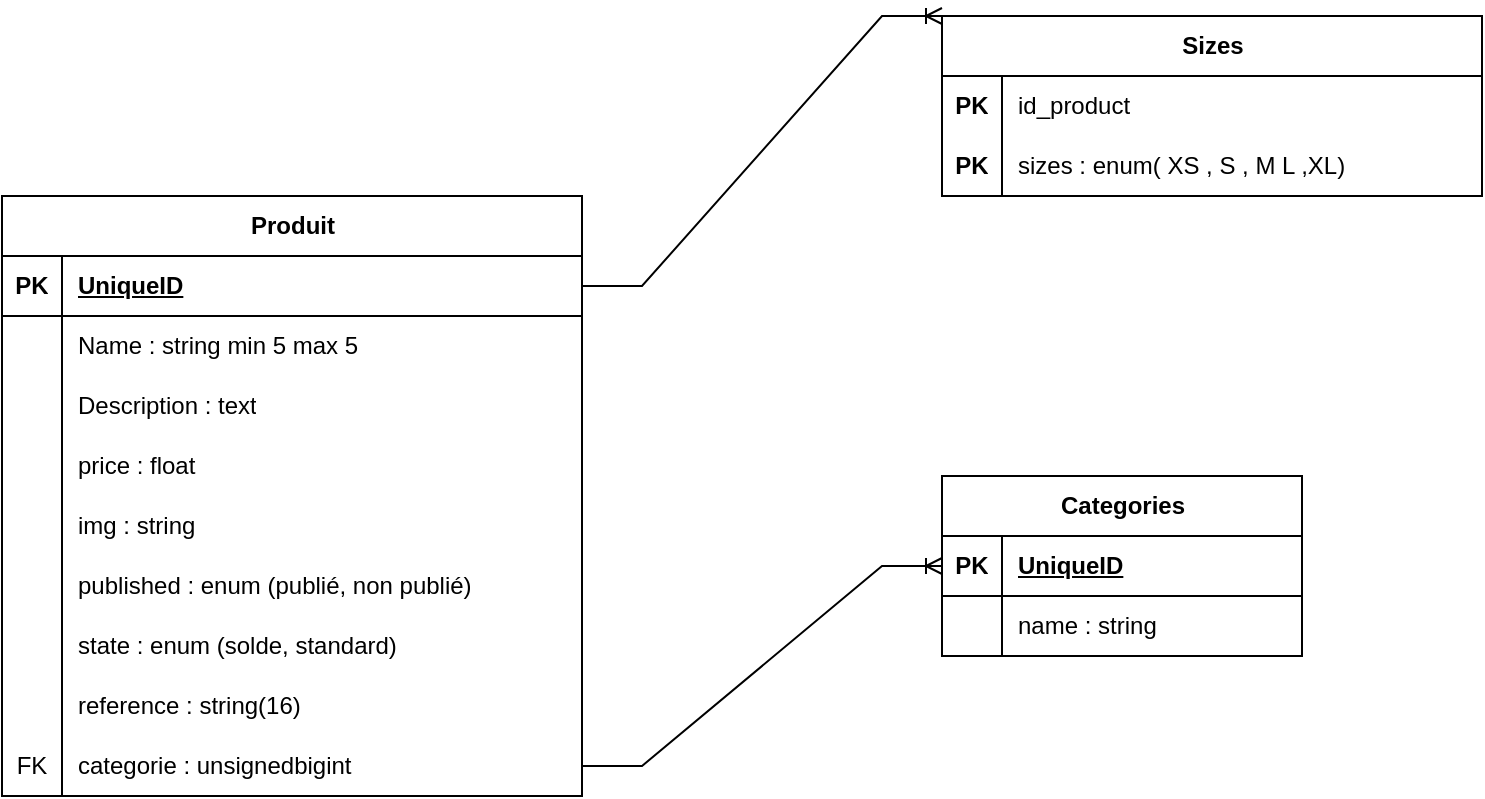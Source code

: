 <mxfile version="21.2.1" type="github">
  <diagram name="Page-1" id="zOVsnudzyGR75_qF9xTC">
    <mxGraphModel dx="924" dy="672" grid="1" gridSize="10" guides="1" tooltips="1" connect="1" arrows="1" fold="1" page="1" pageScale="1" pageWidth="827" pageHeight="1169" math="0" shadow="0">
      <root>
        <mxCell id="0" />
        <mxCell id="1" parent="0" />
        <mxCell id="lpolJBx7F5UJxrc-kWk5-1" value="Produit" style="shape=table;startSize=30;container=1;collapsible=1;childLayout=tableLayout;fixedRows=1;rowLines=0;fontStyle=1;align=center;resizeLast=1;html=1;" parent="1" vertex="1">
          <mxGeometry x="10" y="190" width="290" height="300" as="geometry" />
        </mxCell>
        <mxCell id="lpolJBx7F5UJxrc-kWk5-2" value="" style="shape=tableRow;horizontal=0;startSize=0;swimlaneHead=0;swimlaneBody=0;fillColor=none;collapsible=0;dropTarget=0;points=[[0,0.5],[1,0.5]];portConstraint=eastwest;top=0;left=0;right=0;bottom=1;" parent="lpolJBx7F5UJxrc-kWk5-1" vertex="1">
          <mxGeometry y="30" width="290" height="30" as="geometry" />
        </mxCell>
        <mxCell id="lpolJBx7F5UJxrc-kWk5-3" value="PK" style="shape=partialRectangle;connectable=0;fillColor=none;top=0;left=0;bottom=0;right=0;fontStyle=1;overflow=hidden;whiteSpace=wrap;html=1;" parent="lpolJBx7F5UJxrc-kWk5-2" vertex="1">
          <mxGeometry width="30" height="30" as="geometry">
            <mxRectangle width="30" height="30" as="alternateBounds" />
          </mxGeometry>
        </mxCell>
        <mxCell id="lpolJBx7F5UJxrc-kWk5-4" value="UniqueID" style="shape=partialRectangle;connectable=0;fillColor=none;top=0;left=0;bottom=0;right=0;align=left;spacingLeft=6;fontStyle=5;overflow=hidden;whiteSpace=wrap;html=1;" parent="lpolJBx7F5UJxrc-kWk5-2" vertex="1">
          <mxGeometry x="30" width="260" height="30" as="geometry">
            <mxRectangle width="260" height="30" as="alternateBounds" />
          </mxGeometry>
        </mxCell>
        <mxCell id="lpolJBx7F5UJxrc-kWk5-5" value="" style="shape=tableRow;horizontal=0;startSize=0;swimlaneHead=0;swimlaneBody=0;fillColor=none;collapsible=0;dropTarget=0;points=[[0,0.5],[1,0.5]];portConstraint=eastwest;top=0;left=0;right=0;bottom=0;" parent="lpolJBx7F5UJxrc-kWk5-1" vertex="1">
          <mxGeometry y="60" width="290" height="30" as="geometry" />
        </mxCell>
        <mxCell id="lpolJBx7F5UJxrc-kWk5-6" value="" style="shape=partialRectangle;connectable=0;fillColor=none;top=0;left=0;bottom=0;right=0;editable=1;overflow=hidden;whiteSpace=wrap;html=1;" parent="lpolJBx7F5UJxrc-kWk5-5" vertex="1">
          <mxGeometry width="30" height="30" as="geometry">
            <mxRectangle width="30" height="30" as="alternateBounds" />
          </mxGeometry>
        </mxCell>
        <mxCell id="lpolJBx7F5UJxrc-kWk5-7" value="Name : string min 5 max 5" style="shape=partialRectangle;connectable=0;fillColor=none;top=0;left=0;bottom=0;right=0;align=left;spacingLeft=6;overflow=hidden;whiteSpace=wrap;html=1;" parent="lpolJBx7F5UJxrc-kWk5-5" vertex="1">
          <mxGeometry x="30" width="260" height="30" as="geometry">
            <mxRectangle width="260" height="30" as="alternateBounds" />
          </mxGeometry>
        </mxCell>
        <mxCell id="lpolJBx7F5UJxrc-kWk5-8" value="" style="shape=tableRow;horizontal=0;startSize=0;swimlaneHead=0;swimlaneBody=0;fillColor=none;collapsible=0;dropTarget=0;points=[[0,0.5],[1,0.5]];portConstraint=eastwest;top=0;left=0;right=0;bottom=0;" parent="lpolJBx7F5UJxrc-kWk5-1" vertex="1">
          <mxGeometry y="90" width="290" height="30" as="geometry" />
        </mxCell>
        <mxCell id="lpolJBx7F5UJxrc-kWk5-9" value="" style="shape=partialRectangle;connectable=0;fillColor=none;top=0;left=0;bottom=0;right=0;editable=1;overflow=hidden;whiteSpace=wrap;html=1;" parent="lpolJBx7F5UJxrc-kWk5-8" vertex="1">
          <mxGeometry width="30" height="30" as="geometry">
            <mxRectangle width="30" height="30" as="alternateBounds" />
          </mxGeometry>
        </mxCell>
        <mxCell id="lpolJBx7F5UJxrc-kWk5-10" value="Description : text" style="shape=partialRectangle;connectable=0;fillColor=none;top=0;left=0;bottom=0;right=0;align=left;spacingLeft=6;overflow=hidden;whiteSpace=wrap;html=1;" parent="lpolJBx7F5UJxrc-kWk5-8" vertex="1">
          <mxGeometry x="30" width="260" height="30" as="geometry">
            <mxRectangle width="260" height="30" as="alternateBounds" />
          </mxGeometry>
        </mxCell>
        <mxCell id="lpolJBx7F5UJxrc-kWk5-11" value="" style="shape=tableRow;horizontal=0;startSize=0;swimlaneHead=0;swimlaneBody=0;fillColor=none;collapsible=0;dropTarget=0;points=[[0,0.5],[1,0.5]];portConstraint=eastwest;top=0;left=0;right=0;bottom=0;" parent="lpolJBx7F5UJxrc-kWk5-1" vertex="1">
          <mxGeometry y="120" width="290" height="30" as="geometry" />
        </mxCell>
        <mxCell id="lpolJBx7F5UJxrc-kWk5-12" value="" style="shape=partialRectangle;connectable=0;fillColor=none;top=0;left=0;bottom=0;right=0;editable=1;overflow=hidden;whiteSpace=wrap;html=1;" parent="lpolJBx7F5UJxrc-kWk5-11" vertex="1">
          <mxGeometry width="30" height="30" as="geometry">
            <mxRectangle width="30" height="30" as="alternateBounds" />
          </mxGeometry>
        </mxCell>
        <mxCell id="lpolJBx7F5UJxrc-kWk5-13" value="price : float" style="shape=partialRectangle;connectable=0;fillColor=none;top=0;left=0;bottom=0;right=0;align=left;spacingLeft=6;overflow=hidden;whiteSpace=wrap;html=1;" parent="lpolJBx7F5UJxrc-kWk5-11" vertex="1">
          <mxGeometry x="30" width="260" height="30" as="geometry">
            <mxRectangle width="260" height="30" as="alternateBounds" />
          </mxGeometry>
        </mxCell>
        <mxCell id="DfL28QiivclrzjFDU_B1-1" value="" style="shape=tableRow;horizontal=0;startSize=0;swimlaneHead=0;swimlaneBody=0;fillColor=none;collapsible=0;dropTarget=0;points=[[0,0.5],[1,0.5]];portConstraint=eastwest;top=0;left=0;right=0;bottom=0;" parent="lpolJBx7F5UJxrc-kWk5-1" vertex="1">
          <mxGeometry y="150" width="290" height="30" as="geometry" />
        </mxCell>
        <mxCell id="DfL28QiivclrzjFDU_B1-2" value="" style="shape=partialRectangle;connectable=0;fillColor=none;top=0;left=0;bottom=0;right=0;editable=1;overflow=hidden;whiteSpace=wrap;html=1;" parent="DfL28QiivclrzjFDU_B1-1" vertex="1">
          <mxGeometry width="30" height="30" as="geometry">
            <mxRectangle width="30" height="30" as="alternateBounds" />
          </mxGeometry>
        </mxCell>
        <mxCell id="DfL28QiivclrzjFDU_B1-3" value="img : string" style="shape=partialRectangle;connectable=0;fillColor=none;top=0;left=0;bottom=0;right=0;align=left;spacingLeft=6;overflow=hidden;whiteSpace=wrap;html=1;" parent="DfL28QiivclrzjFDU_B1-1" vertex="1">
          <mxGeometry x="30" width="260" height="30" as="geometry">
            <mxRectangle width="260" height="30" as="alternateBounds" />
          </mxGeometry>
        </mxCell>
        <mxCell id="DfL28QiivclrzjFDU_B1-4" value="" style="shape=tableRow;horizontal=0;startSize=0;swimlaneHead=0;swimlaneBody=0;fillColor=none;collapsible=0;dropTarget=0;points=[[0,0.5],[1,0.5]];portConstraint=eastwest;top=0;left=0;right=0;bottom=0;" parent="lpolJBx7F5UJxrc-kWk5-1" vertex="1">
          <mxGeometry y="180" width="290" height="30" as="geometry" />
        </mxCell>
        <mxCell id="DfL28QiivclrzjFDU_B1-5" value="" style="shape=partialRectangle;connectable=0;fillColor=none;top=0;left=0;bottom=0;right=0;editable=1;overflow=hidden;whiteSpace=wrap;html=1;" parent="DfL28QiivclrzjFDU_B1-4" vertex="1">
          <mxGeometry width="30" height="30" as="geometry">
            <mxRectangle width="30" height="30" as="alternateBounds" />
          </mxGeometry>
        </mxCell>
        <mxCell id="DfL28QiivclrzjFDU_B1-6" value="published : enum (publié, non publié)" style="shape=partialRectangle;connectable=0;fillColor=none;top=0;left=0;bottom=0;right=0;align=left;spacingLeft=6;overflow=hidden;whiteSpace=wrap;html=1;" parent="DfL28QiivclrzjFDU_B1-4" vertex="1">
          <mxGeometry x="30" width="260" height="30" as="geometry">
            <mxRectangle width="260" height="30" as="alternateBounds" />
          </mxGeometry>
        </mxCell>
        <mxCell id="DfL28QiivclrzjFDU_B1-7" value="" style="shape=tableRow;horizontal=0;startSize=0;swimlaneHead=0;swimlaneBody=0;fillColor=none;collapsible=0;dropTarget=0;points=[[0,0.5],[1,0.5]];portConstraint=eastwest;top=0;left=0;right=0;bottom=0;" parent="lpolJBx7F5UJxrc-kWk5-1" vertex="1">
          <mxGeometry y="210" width="290" height="30" as="geometry" />
        </mxCell>
        <mxCell id="DfL28QiivclrzjFDU_B1-8" value="" style="shape=partialRectangle;connectable=0;fillColor=none;top=0;left=0;bottom=0;right=0;editable=1;overflow=hidden;whiteSpace=wrap;html=1;" parent="DfL28QiivclrzjFDU_B1-7" vertex="1">
          <mxGeometry width="30" height="30" as="geometry">
            <mxRectangle width="30" height="30" as="alternateBounds" />
          </mxGeometry>
        </mxCell>
        <mxCell id="DfL28QiivclrzjFDU_B1-9" value="state : enum (solde, standard)" style="shape=partialRectangle;connectable=0;fillColor=none;top=0;left=0;bottom=0;right=0;align=left;spacingLeft=6;overflow=hidden;whiteSpace=wrap;html=1;" parent="DfL28QiivclrzjFDU_B1-7" vertex="1">
          <mxGeometry x="30" width="260" height="30" as="geometry">
            <mxRectangle width="260" height="30" as="alternateBounds" />
          </mxGeometry>
        </mxCell>
        <mxCell id="DfL28QiivclrzjFDU_B1-10" value="" style="shape=tableRow;horizontal=0;startSize=0;swimlaneHead=0;swimlaneBody=0;fillColor=none;collapsible=0;dropTarget=0;points=[[0,0.5],[1,0.5]];portConstraint=eastwest;top=0;left=0;right=0;bottom=0;" parent="lpolJBx7F5UJxrc-kWk5-1" vertex="1">
          <mxGeometry y="240" width="290" height="30" as="geometry" />
        </mxCell>
        <mxCell id="DfL28QiivclrzjFDU_B1-11" value="" style="shape=partialRectangle;connectable=0;fillColor=none;top=0;left=0;bottom=0;right=0;editable=1;overflow=hidden;whiteSpace=wrap;html=1;" parent="DfL28QiivclrzjFDU_B1-10" vertex="1">
          <mxGeometry width="30" height="30" as="geometry">
            <mxRectangle width="30" height="30" as="alternateBounds" />
          </mxGeometry>
        </mxCell>
        <mxCell id="DfL28QiivclrzjFDU_B1-12" value="reference : string(16)" style="shape=partialRectangle;connectable=0;fillColor=none;top=0;left=0;bottom=0;right=0;align=left;spacingLeft=6;overflow=hidden;whiteSpace=wrap;html=1;" parent="DfL28QiivclrzjFDU_B1-10" vertex="1">
          <mxGeometry x="30" width="260" height="30" as="geometry">
            <mxRectangle width="260" height="30" as="alternateBounds" />
          </mxGeometry>
        </mxCell>
        <mxCell id="DfL28QiivclrzjFDU_B1-13" value="" style="shape=tableRow;horizontal=0;startSize=0;swimlaneHead=0;swimlaneBody=0;fillColor=none;collapsible=0;dropTarget=0;points=[[0,0.5],[1,0.5]];portConstraint=eastwest;top=0;left=0;right=0;bottom=0;" parent="lpolJBx7F5UJxrc-kWk5-1" vertex="1">
          <mxGeometry y="270" width="290" height="30" as="geometry" />
        </mxCell>
        <mxCell id="DfL28QiivclrzjFDU_B1-14" value="FK" style="shape=partialRectangle;connectable=0;fillColor=none;top=0;left=0;bottom=0;right=0;editable=1;overflow=hidden;whiteSpace=wrap;html=1;" parent="DfL28QiivclrzjFDU_B1-13" vertex="1">
          <mxGeometry width="30" height="30" as="geometry">
            <mxRectangle width="30" height="30" as="alternateBounds" />
          </mxGeometry>
        </mxCell>
        <mxCell id="DfL28QiivclrzjFDU_B1-15" value="categorie : unsignedbigint" style="shape=partialRectangle;connectable=0;fillColor=none;top=0;left=0;bottom=0;right=0;align=left;spacingLeft=6;overflow=hidden;whiteSpace=wrap;html=1;" parent="DfL28QiivclrzjFDU_B1-13" vertex="1">
          <mxGeometry x="30" width="260" height="30" as="geometry">
            <mxRectangle width="260" height="30" as="alternateBounds" />
          </mxGeometry>
        </mxCell>
        <mxCell id="DfL28QiivclrzjFDU_B1-16" value="Categories" style="shape=table;startSize=30;container=1;collapsible=1;childLayout=tableLayout;fixedRows=1;rowLines=0;fontStyle=1;align=center;resizeLast=1;html=1;" parent="1" vertex="1">
          <mxGeometry x="480" y="330" width="180" height="90" as="geometry" />
        </mxCell>
        <mxCell id="DfL28QiivclrzjFDU_B1-17" value="" style="shape=tableRow;horizontal=0;startSize=0;swimlaneHead=0;swimlaneBody=0;fillColor=none;collapsible=0;dropTarget=0;points=[[0,0.5],[1,0.5]];portConstraint=eastwest;top=0;left=0;right=0;bottom=1;" parent="DfL28QiivclrzjFDU_B1-16" vertex="1">
          <mxGeometry y="30" width="180" height="30" as="geometry" />
        </mxCell>
        <mxCell id="DfL28QiivclrzjFDU_B1-18" value="PK" style="shape=partialRectangle;connectable=0;fillColor=none;top=0;left=0;bottom=0;right=0;fontStyle=1;overflow=hidden;whiteSpace=wrap;html=1;" parent="DfL28QiivclrzjFDU_B1-17" vertex="1">
          <mxGeometry width="30" height="30" as="geometry">
            <mxRectangle width="30" height="30" as="alternateBounds" />
          </mxGeometry>
        </mxCell>
        <mxCell id="DfL28QiivclrzjFDU_B1-19" value="UniqueID" style="shape=partialRectangle;connectable=0;fillColor=none;top=0;left=0;bottom=0;right=0;align=left;spacingLeft=6;fontStyle=5;overflow=hidden;whiteSpace=wrap;html=1;" parent="DfL28QiivclrzjFDU_B1-17" vertex="1">
          <mxGeometry x="30" width="150" height="30" as="geometry">
            <mxRectangle width="150" height="30" as="alternateBounds" />
          </mxGeometry>
        </mxCell>
        <mxCell id="DfL28QiivclrzjFDU_B1-20" value="" style="shape=tableRow;horizontal=0;startSize=0;swimlaneHead=0;swimlaneBody=0;fillColor=none;collapsible=0;dropTarget=0;points=[[0,0.5],[1,0.5]];portConstraint=eastwest;top=0;left=0;right=0;bottom=0;" parent="DfL28QiivclrzjFDU_B1-16" vertex="1">
          <mxGeometry y="60" width="180" height="30" as="geometry" />
        </mxCell>
        <mxCell id="DfL28QiivclrzjFDU_B1-21" value="" style="shape=partialRectangle;connectable=0;fillColor=none;top=0;left=0;bottom=0;right=0;editable=1;overflow=hidden;whiteSpace=wrap;html=1;" parent="DfL28QiivclrzjFDU_B1-20" vertex="1">
          <mxGeometry width="30" height="30" as="geometry">
            <mxRectangle width="30" height="30" as="alternateBounds" />
          </mxGeometry>
        </mxCell>
        <mxCell id="DfL28QiivclrzjFDU_B1-22" value="name : string" style="shape=partialRectangle;connectable=0;fillColor=none;top=0;left=0;bottom=0;right=0;align=left;spacingLeft=6;overflow=hidden;whiteSpace=wrap;html=1;" parent="DfL28QiivclrzjFDU_B1-20" vertex="1">
          <mxGeometry x="30" width="150" height="30" as="geometry">
            <mxRectangle width="150" height="30" as="alternateBounds" />
          </mxGeometry>
        </mxCell>
        <mxCell id="DfL28QiivclrzjFDU_B1-32" value="" style="edgeStyle=entityRelationEdgeStyle;fontSize=12;html=1;endArrow=ERoneToMany;rounded=0;exitX=1;exitY=0.5;exitDx=0;exitDy=0;entryX=0;entryY=0.5;entryDx=0;entryDy=0;" parent="1" source="DfL28QiivclrzjFDU_B1-13" target="DfL28QiivclrzjFDU_B1-17" edge="1">
          <mxGeometry width="100" height="100" relative="1" as="geometry">
            <mxPoint x="590" y="550" as="sourcePoint" />
            <mxPoint x="630" y="310" as="targetPoint" />
          </mxGeometry>
        </mxCell>
        <mxCell id="DfL28QiivclrzjFDU_B1-33" value="Sizes" style="shape=table;startSize=30;container=1;collapsible=1;childLayout=tableLayout;fixedRows=1;rowLines=0;fontStyle=1;align=center;resizeLast=1;html=1;" parent="1" vertex="1">
          <mxGeometry x="480" y="100" width="270" height="90" as="geometry" />
        </mxCell>
        <mxCell id="DfL28QiivclrzjFDU_B1-37" value="" style="shape=tableRow;horizontal=0;startSize=0;swimlaneHead=0;swimlaneBody=0;fillColor=none;collapsible=0;dropTarget=0;points=[[0,0.5],[1,0.5]];portConstraint=eastwest;top=0;left=0;right=0;bottom=0;" parent="DfL28QiivclrzjFDU_B1-33" vertex="1">
          <mxGeometry y="30" width="270" height="30" as="geometry" />
        </mxCell>
        <mxCell id="DfL28QiivclrzjFDU_B1-38" value="&lt;b&gt;PK&lt;/b&gt;" style="shape=partialRectangle;connectable=0;fillColor=none;top=0;left=0;bottom=0;right=0;editable=1;overflow=hidden;whiteSpace=wrap;html=1;" parent="DfL28QiivclrzjFDU_B1-37" vertex="1">
          <mxGeometry width="30" height="30" as="geometry">
            <mxRectangle width="30" height="30" as="alternateBounds" />
          </mxGeometry>
        </mxCell>
        <mxCell id="DfL28QiivclrzjFDU_B1-39" value="id_product" style="shape=partialRectangle;connectable=0;fillColor=none;top=0;left=0;bottom=0;right=0;align=left;spacingLeft=6;overflow=hidden;whiteSpace=wrap;html=1;" parent="DfL28QiivclrzjFDU_B1-37" vertex="1">
          <mxGeometry x="30" width="240" height="30" as="geometry">
            <mxRectangle width="240" height="30" as="alternateBounds" />
          </mxGeometry>
        </mxCell>
        <mxCell id="DfL28QiivclrzjFDU_B1-40" value="" style="shape=tableRow;horizontal=0;startSize=0;swimlaneHead=0;swimlaneBody=0;fillColor=none;collapsible=0;dropTarget=0;points=[[0,0.5],[1,0.5]];portConstraint=eastwest;top=0;left=0;right=0;bottom=0;" parent="DfL28QiivclrzjFDU_B1-33" vertex="1">
          <mxGeometry y="60" width="270" height="30" as="geometry" />
        </mxCell>
        <mxCell id="DfL28QiivclrzjFDU_B1-41" value="&lt;b&gt;PK&lt;/b&gt;" style="shape=partialRectangle;connectable=0;fillColor=none;top=0;left=0;bottom=0;right=0;editable=1;overflow=hidden;whiteSpace=wrap;html=1;" parent="DfL28QiivclrzjFDU_B1-40" vertex="1">
          <mxGeometry width="30" height="30" as="geometry">
            <mxRectangle width="30" height="30" as="alternateBounds" />
          </mxGeometry>
        </mxCell>
        <mxCell id="DfL28QiivclrzjFDU_B1-42" value="sizes : enum( XS , S , M L ,XL)" style="shape=partialRectangle;connectable=0;fillColor=none;top=0;left=0;bottom=0;right=0;align=left;spacingLeft=6;overflow=hidden;whiteSpace=wrap;html=1;" parent="DfL28QiivclrzjFDU_B1-40" vertex="1">
          <mxGeometry x="30" width="240" height="30" as="geometry">
            <mxRectangle width="240" height="30" as="alternateBounds" />
          </mxGeometry>
        </mxCell>
        <mxCell id="DfL28QiivclrzjFDU_B1-46" value="" style="edgeStyle=entityRelationEdgeStyle;fontSize=12;html=1;endArrow=ERoneToMany;rounded=0;exitX=1;exitY=0.5;exitDx=0;exitDy=0;entryX=0;entryY=0;entryDx=0;entryDy=0;" parent="1" source="lpolJBx7F5UJxrc-kWk5-2" target="DfL28QiivclrzjFDU_B1-33" edge="1">
          <mxGeometry width="100" height="100" relative="1" as="geometry">
            <mxPoint x="430" y="210" as="sourcePoint" />
            <mxPoint x="530" y="110" as="targetPoint" />
          </mxGeometry>
        </mxCell>
      </root>
    </mxGraphModel>
  </diagram>
</mxfile>
